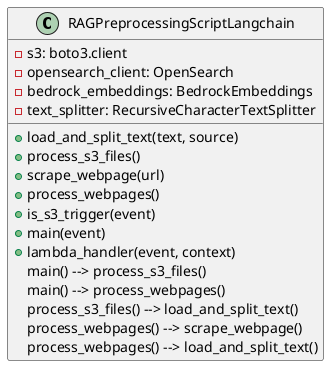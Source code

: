 @startuml RAGPreprocessingScriptLangchainClass
class RAGPreprocessingScriptLangchain {
    - s3: boto3.client
    - opensearch_client: OpenSearch
    - bedrock_embeddings: BedrockEmbeddings
    - text_splitter: RecursiveCharacterTextSplitter
    + load_and_split_text(text, source)
    + process_s3_files()
    + scrape_webpage(url)
    + process_webpages()
    + is_s3_trigger(event)
    + main(event)
    + lambda_handler(event, context)
}

RAGPreprocessingScriptLangchain : main() --> process_s3_files()
RAGPreprocessingScriptLangchain : main() --> process_webpages()
RAGPreprocessingScriptLangchain : process_s3_files() --> load_and_split_text()
RAGPreprocessingScriptLangchain : process_webpages() --> scrape_webpage()
RAGPreprocessingScriptLangchain : process_webpages() --> load_and_split_text()
@enduml